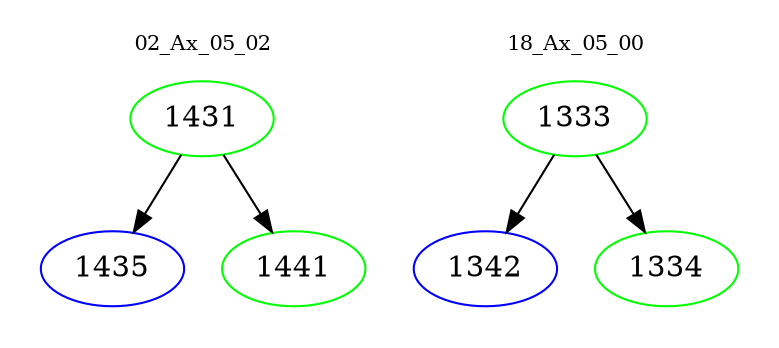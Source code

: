 digraph{
subgraph cluster_0 {
color = white
label = "02_Ax_05_02";
fontsize=10;
T0_1431 [label="1431", color="green"]
T0_1431 -> T0_1435 [color="black"]
T0_1435 [label="1435", color="blue"]
T0_1431 -> T0_1441 [color="black"]
T0_1441 [label="1441", color="green"]
}
subgraph cluster_1 {
color = white
label = "18_Ax_05_00";
fontsize=10;
T1_1333 [label="1333", color="green"]
T1_1333 -> T1_1342 [color="black"]
T1_1342 [label="1342", color="blue"]
T1_1333 -> T1_1334 [color="black"]
T1_1334 [label="1334", color="green"]
}
}
